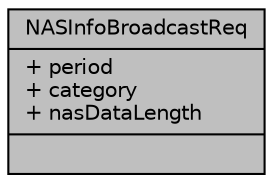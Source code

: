 digraph "NASInfoBroadcastReq"
{
 // LATEX_PDF_SIZE
  edge [fontname="Helvetica",fontsize="10",labelfontname="Helvetica",labelfontsize="10"];
  node [fontname="Helvetica",fontsize="10",shape=record];
  Node1 [label="{NASInfoBroadcastReq\n|+ period\l+ category\l+ nasDataLength\l|}",height=0.2,width=0.4,color="black", fillcolor="grey75", style="filled", fontcolor="black",tooltip=" "];
}

